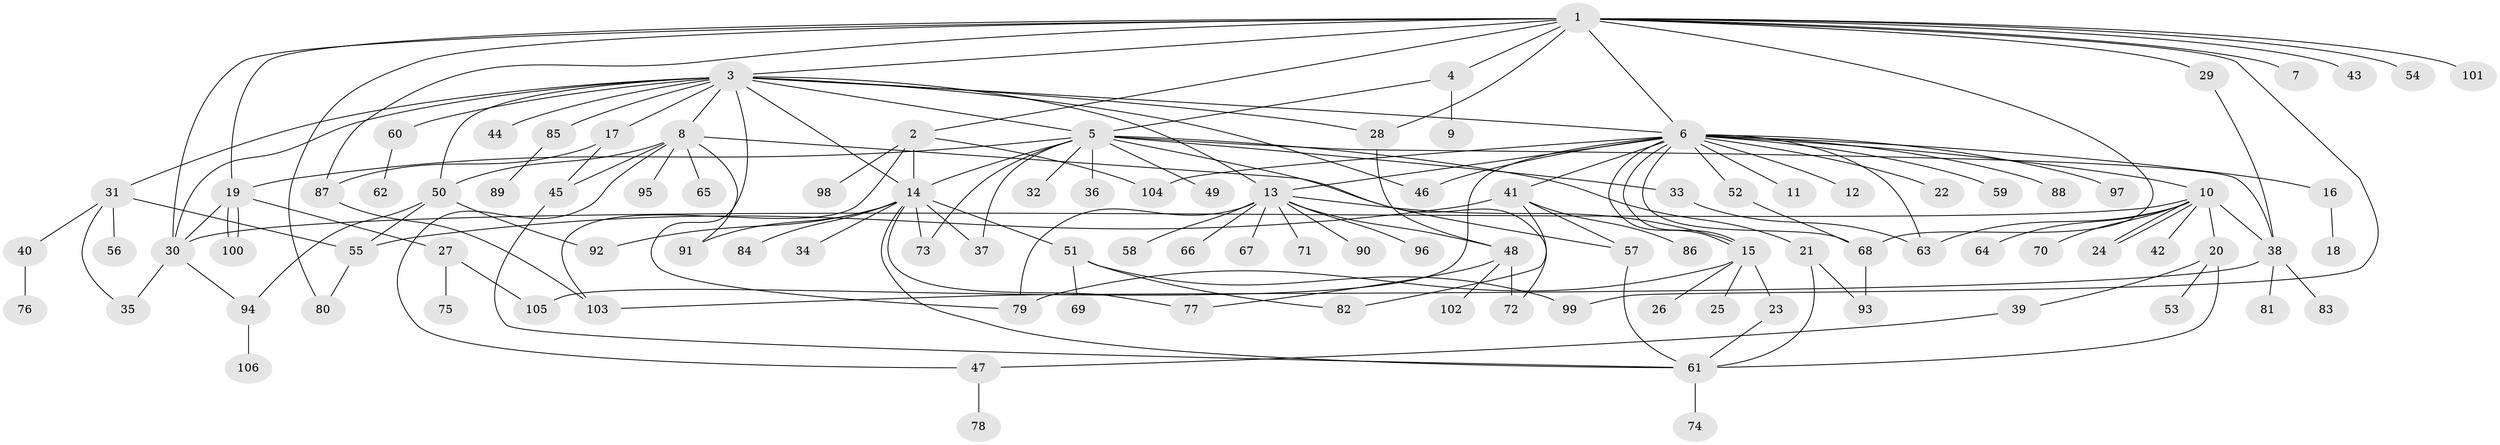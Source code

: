 // coarse degree distribution, {17: 0.024390243902439025, 5: 0.036585365853658534, 15: 0.012195121951219513, 2: 0.18292682926829268, 11: 0.012195121951219513, 1: 0.47560975609756095, 9: 0.024390243902439025, 14: 0.012195121951219513, 10: 0.012195121951219513, 6: 0.012195121951219513, 3: 0.12195121951219512, 4: 0.036585365853658534, 7: 0.024390243902439025, 8: 0.012195121951219513}
// Generated by graph-tools (version 1.1) at 2025/23/03/03/25 07:23:49]
// undirected, 106 vertices, 157 edges
graph export_dot {
graph [start="1"]
  node [color=gray90,style=filled];
  1;
  2;
  3;
  4;
  5;
  6;
  7;
  8;
  9;
  10;
  11;
  12;
  13;
  14;
  15;
  16;
  17;
  18;
  19;
  20;
  21;
  22;
  23;
  24;
  25;
  26;
  27;
  28;
  29;
  30;
  31;
  32;
  33;
  34;
  35;
  36;
  37;
  38;
  39;
  40;
  41;
  42;
  43;
  44;
  45;
  46;
  47;
  48;
  49;
  50;
  51;
  52;
  53;
  54;
  55;
  56;
  57;
  58;
  59;
  60;
  61;
  62;
  63;
  64;
  65;
  66;
  67;
  68;
  69;
  70;
  71;
  72;
  73;
  74;
  75;
  76;
  77;
  78;
  79;
  80;
  81;
  82;
  83;
  84;
  85;
  86;
  87;
  88;
  89;
  90;
  91;
  92;
  93;
  94;
  95;
  96;
  97;
  98;
  99;
  100;
  101;
  102;
  103;
  104;
  105;
  106;
  1 -- 2;
  1 -- 3;
  1 -- 4;
  1 -- 6;
  1 -- 7;
  1 -- 19;
  1 -- 28;
  1 -- 29;
  1 -- 30;
  1 -- 43;
  1 -- 54;
  1 -- 68;
  1 -- 80;
  1 -- 87;
  1 -- 99;
  1 -- 101;
  2 -- 14;
  2 -- 98;
  2 -- 103;
  2 -- 104;
  3 -- 5;
  3 -- 6;
  3 -- 8;
  3 -- 13;
  3 -- 14;
  3 -- 17;
  3 -- 28;
  3 -- 30;
  3 -- 31;
  3 -- 44;
  3 -- 46;
  3 -- 50;
  3 -- 60;
  3 -- 79;
  3 -- 85;
  4 -- 5;
  4 -- 9;
  5 -- 14;
  5 -- 19;
  5 -- 21;
  5 -- 32;
  5 -- 33;
  5 -- 36;
  5 -- 37;
  5 -- 38;
  5 -- 49;
  5 -- 72;
  5 -- 73;
  6 -- 10;
  6 -- 11;
  6 -- 12;
  6 -- 13;
  6 -- 15;
  6 -- 15;
  6 -- 16;
  6 -- 22;
  6 -- 41;
  6 -- 46;
  6 -- 52;
  6 -- 59;
  6 -- 63;
  6 -- 68;
  6 -- 88;
  6 -- 97;
  6 -- 104;
  6 -- 105;
  8 -- 45;
  8 -- 47;
  8 -- 50;
  8 -- 57;
  8 -- 65;
  8 -- 91;
  8 -- 95;
  10 -- 20;
  10 -- 24;
  10 -- 24;
  10 -- 30;
  10 -- 38;
  10 -- 42;
  10 -- 63;
  10 -- 64;
  10 -- 70;
  13 -- 15;
  13 -- 48;
  13 -- 58;
  13 -- 66;
  13 -- 67;
  13 -- 71;
  13 -- 79;
  13 -- 90;
  13 -- 96;
  14 -- 34;
  14 -- 37;
  14 -- 51;
  14 -- 61;
  14 -- 73;
  14 -- 77;
  14 -- 84;
  14 -- 91;
  14 -- 92;
  15 -- 23;
  15 -- 25;
  15 -- 26;
  15 -- 79;
  16 -- 18;
  17 -- 45;
  17 -- 87;
  19 -- 27;
  19 -- 30;
  19 -- 100;
  19 -- 100;
  20 -- 39;
  20 -- 53;
  20 -- 61;
  21 -- 61;
  21 -- 93;
  23 -- 61;
  27 -- 75;
  27 -- 105;
  28 -- 48;
  29 -- 38;
  30 -- 35;
  30 -- 94;
  31 -- 35;
  31 -- 40;
  31 -- 55;
  31 -- 56;
  33 -- 63;
  38 -- 81;
  38 -- 83;
  38 -- 103;
  39 -- 47;
  40 -- 76;
  41 -- 55;
  41 -- 57;
  41 -- 82;
  41 -- 86;
  45 -- 61;
  47 -- 78;
  48 -- 72;
  48 -- 77;
  48 -- 102;
  50 -- 55;
  50 -- 92;
  50 -- 94;
  51 -- 69;
  51 -- 82;
  51 -- 99;
  52 -- 68;
  55 -- 80;
  57 -- 61;
  60 -- 62;
  61 -- 74;
  68 -- 93;
  85 -- 89;
  87 -- 103;
  94 -- 106;
}
